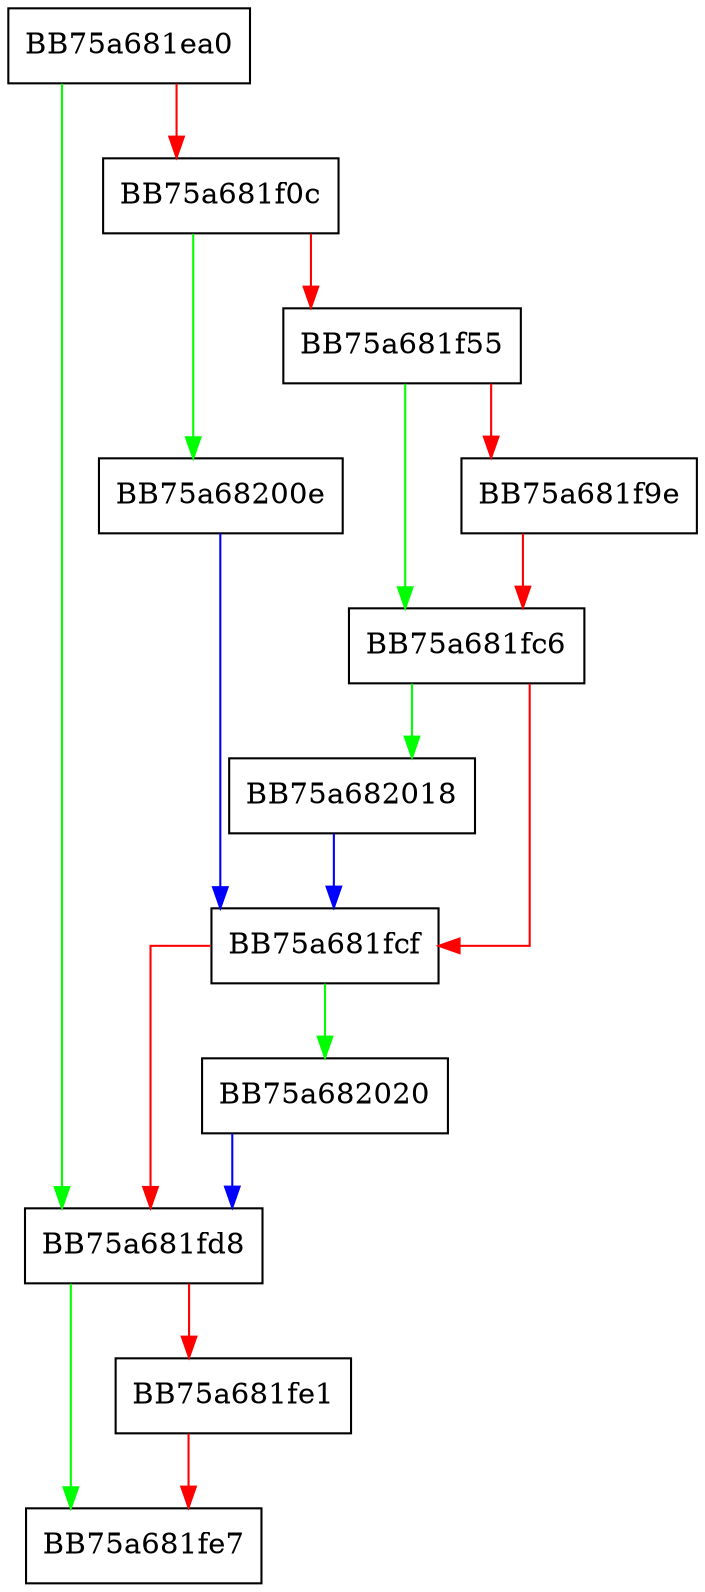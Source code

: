 digraph GrantAccessToNetworkService {
  node [shape="box"];
  graph [splines=ortho];
  BB75a681ea0 -> BB75a681fd8 [color="green"];
  BB75a681ea0 -> BB75a681f0c [color="red"];
  BB75a681f0c -> BB75a68200e [color="green"];
  BB75a681f0c -> BB75a681f55 [color="red"];
  BB75a681f55 -> BB75a681fc6 [color="green"];
  BB75a681f55 -> BB75a681f9e [color="red"];
  BB75a681f9e -> BB75a681fc6 [color="red"];
  BB75a681fc6 -> BB75a682018 [color="green"];
  BB75a681fc6 -> BB75a681fcf [color="red"];
  BB75a681fcf -> BB75a682020 [color="green"];
  BB75a681fcf -> BB75a681fd8 [color="red"];
  BB75a681fd8 -> BB75a681fe7 [color="green"];
  BB75a681fd8 -> BB75a681fe1 [color="red"];
  BB75a681fe1 -> BB75a681fe7 [color="red"];
  BB75a68200e -> BB75a681fcf [color="blue"];
  BB75a682018 -> BB75a681fcf [color="blue"];
  BB75a682020 -> BB75a681fd8 [color="blue"];
}